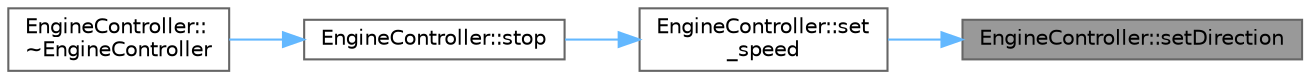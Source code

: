 digraph "EngineController::setDirection"
{
 // LATEX_PDF_SIZE
  bgcolor="transparent";
  edge [fontname=Helvetica,fontsize=10,labelfontname=Helvetica,labelfontsize=10];
  node [fontname=Helvetica,fontsize=10,shape=box,height=0.2,width=0.4];
  rankdir="RL";
  Node1 [id="Node000001",label="EngineController::setDirection",height=0.2,width=0.4,color="gray40", fillcolor="grey60", style="filled", fontcolor="black",tooltip="Sets the direction of the car and emits the directionUpdated signal if the direction has changed."];
  Node1 -> Node2 [id="edge1_Node000001_Node000002",dir="back",color="steelblue1",style="solid",tooltip=" "];
  Node2 [id="Node000002",label="EngineController::set\l_speed",height=0.2,width=0.4,color="grey40", fillcolor="white", style="filled",URL="$classEngineController.html#ad865d656c4d1dd4a86b9206a2a9bd926",tooltip="Sets the speed of the car."];
  Node2 -> Node3 [id="edge2_Node000002_Node000003",dir="back",color="steelblue1",style="solid",tooltip=" "];
  Node3 [id="Node000003",label="EngineController::stop",height=0.2,width=0.4,color="grey40", fillcolor="white", style="filled",URL="$classEngineController.html#a074d7c44fc23053b0bc8aee6650971bf",tooltip="Stops the engine."];
  Node3 -> Node4 [id="edge3_Node000003_Node000004",dir="back",color="steelblue1",style="solid",tooltip=" "];
  Node4 [id="Node000004",label="EngineController::\l~EngineController",height=0.2,width=0.4,color="grey40", fillcolor="white", style="filled",URL="$classEngineController.html#af49b8503ec1964013a1a232de4d5ec39",tooltip="Destructor for the EngineController class."];
}
